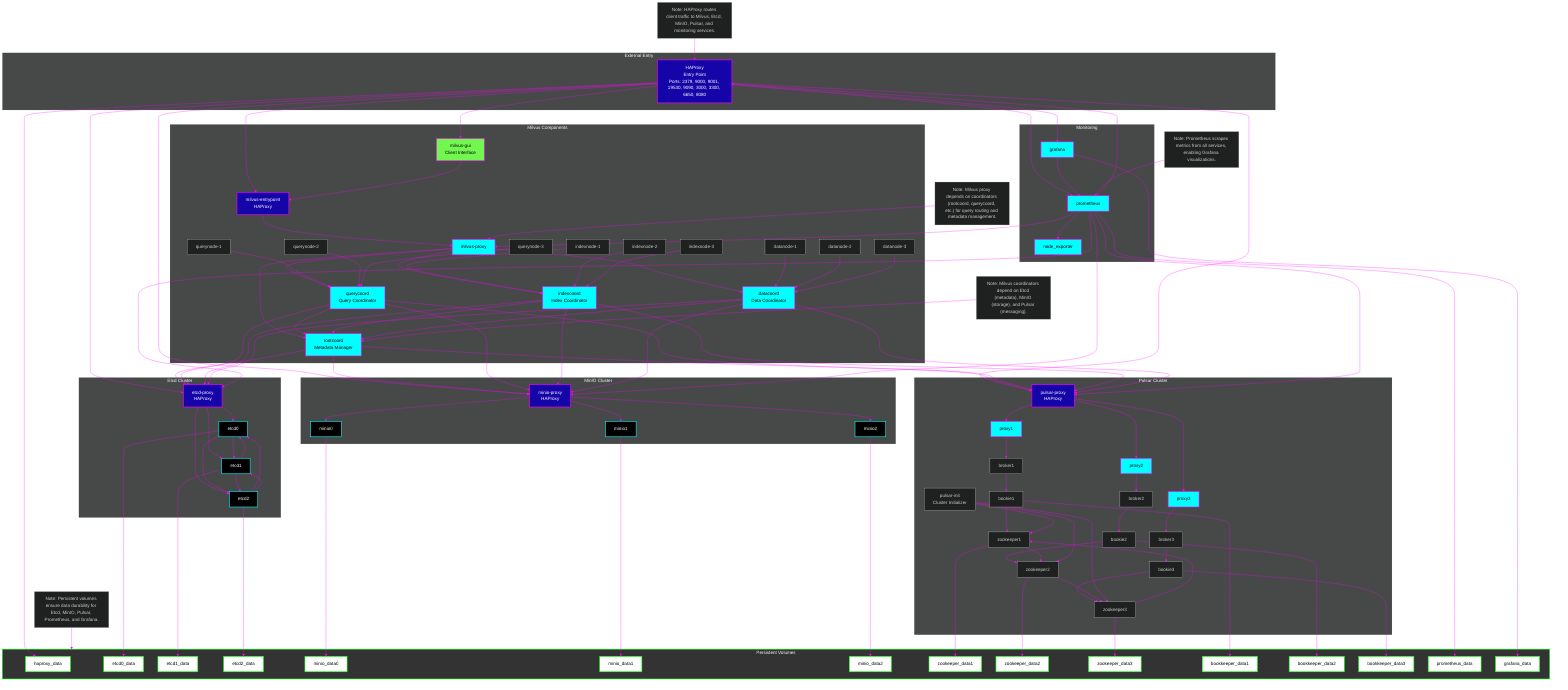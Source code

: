 %%{
  init: {
    'theme': 'dark',
    'themeVariables': {
      'primaryColor': '#00ff00',
      'edgeLabelBackground': '#333',
      'lineColor': '#ff00ff',
      'tertiaryColor': '#00ffff',
      'fontSize': '16px'
    }
  }
}%%
graph TB
    %% Service Layers
    subgraph External_Entry["External Entry"]
        direction TB
        HAProxy["HAProxy<br>Entry Point<br>Ports: 2379, 9000, 9001, 19530, 9090, 3000, 3300, 6650, 8080"]
        style HAProxy fill:#1505a8,stroke:#ff00ff,stroke-width:2px,color:#fff
    end

    subgraph Milvus_Components["Milvus Components"]
        direction TB
        MilvusEntrypoint["milvus-entrypoint<br>HAProxy"]
        MilvusProxy["milvus-proxy"]
        MilvusGUI["milvus-gui<br>Client Interface"]
        RootCoord["rootcoord<br>Metadata Manager"]
        QueryCoord["querycoord<br>Query Coordinator"]
        QueryNode1["querynode-1"]
        QueryNode2["querynode-2"]
        QueryNode3["querynode-3"]
        IndexCoord["indexcoord<br>Index Coordinator"]
        IndexNode1["indexnode-1"]
        IndexNode2["indexnode-2"]
        IndexNode3["indexnode-3"]
        DataCoord["datacoord<br>Data Coordinator"]
        DataNode1["datanode-1"]
        DataNode2["datanode-2"]
        DataNode3["datanode-3"]
        style MilvusEntrypoint fill:#1505a8,stroke:#ff00ff,stroke-width:2px,color:#fff
        style MilvusProxy fill:#00ffff,stroke:#ff00ff,stroke-width:2px,color:#000
        style MilvusGUI fill:#71f74f,stroke:#ff00ff,stroke-width:2px,color:#000
        style RootCoord fill:#00ffff,stroke:#ff00ff,stroke-width:2px,color:#000
        style QueryCoord fill:#00ffff,stroke:#ff00ff,stroke-width:2px,color:#000
        style IndexCoord fill:#00ffff,stroke:#ff00ff,stroke-width:2px,color:#000
        style DataCoord fill:#00ffff,stroke:#ff00ff,stroke-width:2px,color:#000
    end

    subgraph Etcd_Cluster["Etcd Cluster"]
        direction TB
        EtcdProxy["etcd-proxy<br>HAProxy"]
        Etcd0["etcd0"]
        Etcd1["etcd1"]
        Etcd2["etcd2"]
        style EtcdProxy fill:#1505a8,stroke:#ff00ff,stroke-width:2px,color:#fff
        style Etcd0 fill:#000000,stroke:#00ffff,stroke-width:2px,color:#fff
        style Etcd1 fill:#000000,stroke:#00ffff,stroke-width:2px,color:#fff
        style Etcd2 fill:#000000,stroke:#00ffff,stroke-width:2px,color:#fff
    end

    subgraph Minio_Cluster["MinIO Cluster"]
        direction TB
        MinioProxy["minio-proxy<br>HAProxy"]
        Minio0["minio0"]
        Minio1["minio1"]
        Minio2["minio2"]
        style MinioProxy fill:#1505a8,stroke:#ff00ff,stroke-width:2px,color:#fff
        style Minio0 fill:#000000,stroke:#00ffff,stroke-width:2px,color:#fff
        style Minio1 fill:#000000,stroke:#00ffff,stroke-width:2px,color:#fff
        style Minio2 fill:#000000,stroke:#00ffff,stroke-width:2px,color:#fff
    end

    subgraph Pulsar_Cluster["Pulsar Cluster"]
        direction TB
        PulsarProxy["pulsar-proxy<br>HAProxy"]
        Proxy1["proxy1"]
        Proxy2["proxy2"]
        Proxy3["proxy3"]
        Broker1["broker1"]
        Broker2["broker2"]
        Broker3["broker3"]
        Bookie1["bookie1"]
        Bookie2["bookie2"]
        Bookie3["bookie3"]
        Zookeeper1["zookeeper1"]
        Zookeeper2["zookeeper2"]
        Zookeeper3["zookeeper3"]
        PulsarInit["pulsar-init<br>Cluster Initializer"]
        style PulsarProxy fill:#1505a8,stroke:#ff00ff,stroke-width:2px,color:#fff
        style Proxy1 fill:#00ffff,stroke:#ff00ff,stroke-width:2px,color:#000
        style Proxy2 fill:#00ffff,stroke:#ff00ff,stroke-width:2px,color:#000
        style Proxy3 fill:#00ffff,stroke:#ff00ff,stroke-width:2px,color:#000
    end

    subgraph Monitoring["Monitoring"]
        direction TB
        Prometheus["prometheus"]
        Grafana["grafana"]
        NodeExporter["node_exporter"]
        style Prometheus fill:#00ffff,stroke:#ff00ff,stroke-width:2px,color:#000
        style Grafana fill:#00ffff,stroke:#ff00ff,stroke-width:2px,color:#000
        style NodeExporter fill:#00ffff,stroke:#ff00ff,stroke-width:2px,color:#000
    end

    %% Volume Mounts Layer
    subgraph Volumes["Persistent Volumes"]
        direction TB
        HaproxyData["haproxy_data"]
        Etcd0Data["etcd0_data"]
        Etcd1Data["etcd1_data"]
        Etcd2Data["etcd2_data"]
        MinioData0["minio_data0"]
        MinioData1["minio_data1"]
        MinioData2["minio_data2"]
        ZookeeperData1["zookeeper_data1"]
        ZookeeperData2["zookeeper_data2"]
        ZookeeperData3["zookeeper_data3"]
        BookkeeperData1["bookkeeper_data1"]
        BookkeeperData2["bookkeeper_data2"]
        BookkeeperData3["bookkeeper_data3"]
        PrometheusData["prometheus_data"]
        GrafanaData["grafana_data"]
        style HaproxyData fill:#ffffff,stroke:#00ff00,stroke-width:2px,color:#000
        style Etcd0Data fill:#ffffff,stroke:#00ff00,stroke-width:2px,color:#000
        style Etcd1Data fill:#ffffff,stroke:#00ff00,stroke-width:2px,color:#000
        style Etcd2Data fill:#ffffff,stroke:#00ff00,stroke-width:2px,color:#000
        style MinioData0 fill:#ffffff,stroke:#00ff00,stroke-width:2px,color:#000
        style MinioData1 fill:#ffffff,stroke:#00ff00,stroke-width:2px,color:#000
        style MinioData2 fill:#ffffff,stroke:#00ff00,stroke-width:2px,color:#000
        style ZookeeperData1 fill:#ffffff,stroke:#00ff00,stroke-width:2px,color:#000
        style ZookeeperData2 fill:#ffffff,stroke:#00ff00,stroke-width:2px,color:#000
        style ZookeeperData3 fill:#ffffff,stroke:#00ff00,stroke-width:2px,color:#000
        style BookkeeperData1 fill:#ffffff,stroke:#00ff00,stroke-width:2px,color:#000
        style BookkeeperData2 fill:#ffffff,stroke:#00ff00,stroke-width:2px,color:#000
        style BookkeeperData3 fill:#ffffff,stroke:#00ff00,stroke-width:2px,color:#000
        style PrometheusData fill:#ffffff,stroke:#00ff00,stroke-width:2px,color:#000
        style GrafanaData fill:#ffffff,stroke:#00ff00,stroke-width:2px,color:#000
    end

    %% Dependency Relationships
    %% External Entry
    HAProxy --> MilvusEntrypoint
    HAProxy --> MilvusGUI
    HAProxy --> EtcdProxy
    HAProxy --> MinioProxy
    HAProxy --> PulsarProxy
    HAProxy --> Prometheus
    HAProxy --> Grafana

    %% Milvus Dependencies
    MilvusGUI --> MilvusEntrypoint
    MilvusEntrypoint --> MilvusProxy
    MilvusProxy --> RootCoord
    MilvusProxy --> QueryCoord
    MilvusProxy --> IndexCoord
    MilvusProxy --> DataCoord
    RootCoord --> EtcdProxy
    RootCoord --> MinioProxy
    RootCoord --> PulsarProxy
    QueryCoord --> RootCoord
    QueryCoord --> EtcdProxy
    QueryCoord --> MinioProxy
    QueryCoord --> PulsarProxy
    QueryNode1 --> QueryCoord
    QueryNode2 --> QueryCoord
    QueryNode3 --> QueryCoord
    IndexCoord --> RootCoord
    IndexCoord --> EtcdProxy
    IndexCoord --> MinioProxy
    IndexCoord --> PulsarProxy
    IndexNode1 --> IndexCoord
    IndexNode2 --> IndexCoord
    IndexNode3 --> IndexCoord
    DataCoord --> RootCoord
    DataCoord --> EtcdProxy
    DataCoord --> MinioProxy
    DataCoord --> PulsarProxy
    DataNode1 --> DataCoord
    DataNode2 --> DataCoord
    DataNode3 --> DataCoord

    %% Etcd Dependencies
    EtcdProxy --> Etcd0
    EtcdProxy --> Etcd1
    EtcdProxy --> Etcd2
    Etcd0 --> Etcd1
    Etcd0 --> Etcd2
    Etcd1 --> Etcd0
    Etcd1 --> Etcd2
    Etcd2 --> Etcd0
    Etcd2 --> Etcd1

    %% MinIO Dependencies
    MinioProxy --> Minio0
    MinioProxy --> Minio1
    MinioProxy --> Minio2

    %% Pulsar Dependencies
    PulsarProxy --> Proxy1
    PulsarProxy --> Proxy2
    PulsarProxy --> Proxy3
    Proxy1 --> Broker1
    Proxy2 --> Broker2
    Proxy3 --> Broker3
    Broker1 --> Bookie1
    Broker2 --> Bookie2
    Broker3 --> Bookie3
    Bookie1 --> Zookeeper1
    Bookie2 --> Zookeeper2
    Bookie3 --> Zookeeper3
    Zookeeper1 --> Zookeeper2
    Zookeeper2 --> Zookeeper3
    Zookeeper3 --> Zookeeper1
    PulsarInit --> Zookeeper1
    PulsarInit --> Zookeeper2
    PulsarInit --> Zookeeper3

    %% Monitoring Dependencies
    Grafana --> Prometheus
    Prometheus --> NodeExporter
    Prometheus --> HAProxy
    Prometheus --> EtcdProxy
    Prometheus --> MinioProxy
    Prometheus --> PulsarProxy
    Prometheus --> MilvusProxy

    %% Volume Dependencies
    HAProxy --> HaproxyData
    Etcd0 --> Etcd0Data
    Etcd1 --> Etcd1Data
    Etcd2 --> Etcd2Data
    Minio0 --> MinioData0
    Minio1 --> MinioData1
    Minio2 --> MinioData2
    Zookeeper1 --> ZookeeperData1
    Zookeeper2 --> ZookeeperData2
    Zookeeper3 --> ZookeeperData3
    Bookie1 --> BookkeeperData1
    Bookie2 --> BookkeeperData2
    Bookie3 --> BookkeeperData3
    Prometheus --> PrometheusData
    Grafana --> GrafanaData

    %% Notes
    classDef note fill:#333,stroke:#00ff00,stroke-width:2px,color:#fff
    Note1["Note: HAProxy routes client traffic to Milvus, Etcd, MinIO, Pulsar, and monitoring services."] --> HAProxy:::note
    Note2["Note: Milvus proxy depends on coordinators (rootcoord, querycoord, etc.) for query routing and metadata management."] --> MilvusProxy:::note
    Note3["Note: Milvus coordinators depend on Etcd (metadata), MinIO (storage), and Pulsar (messaging)."] --> RootCoord:::note
    Note4["Note: Persistent volumes ensure data durability for Etcd, MinIO, Pulsar, Prometheus, and Grafana."] --> Volumes:::note
    Note5["Note: Prometheus scrapes metrics from all services, enabling Grafana visualizations."] --> Prometheus:::note